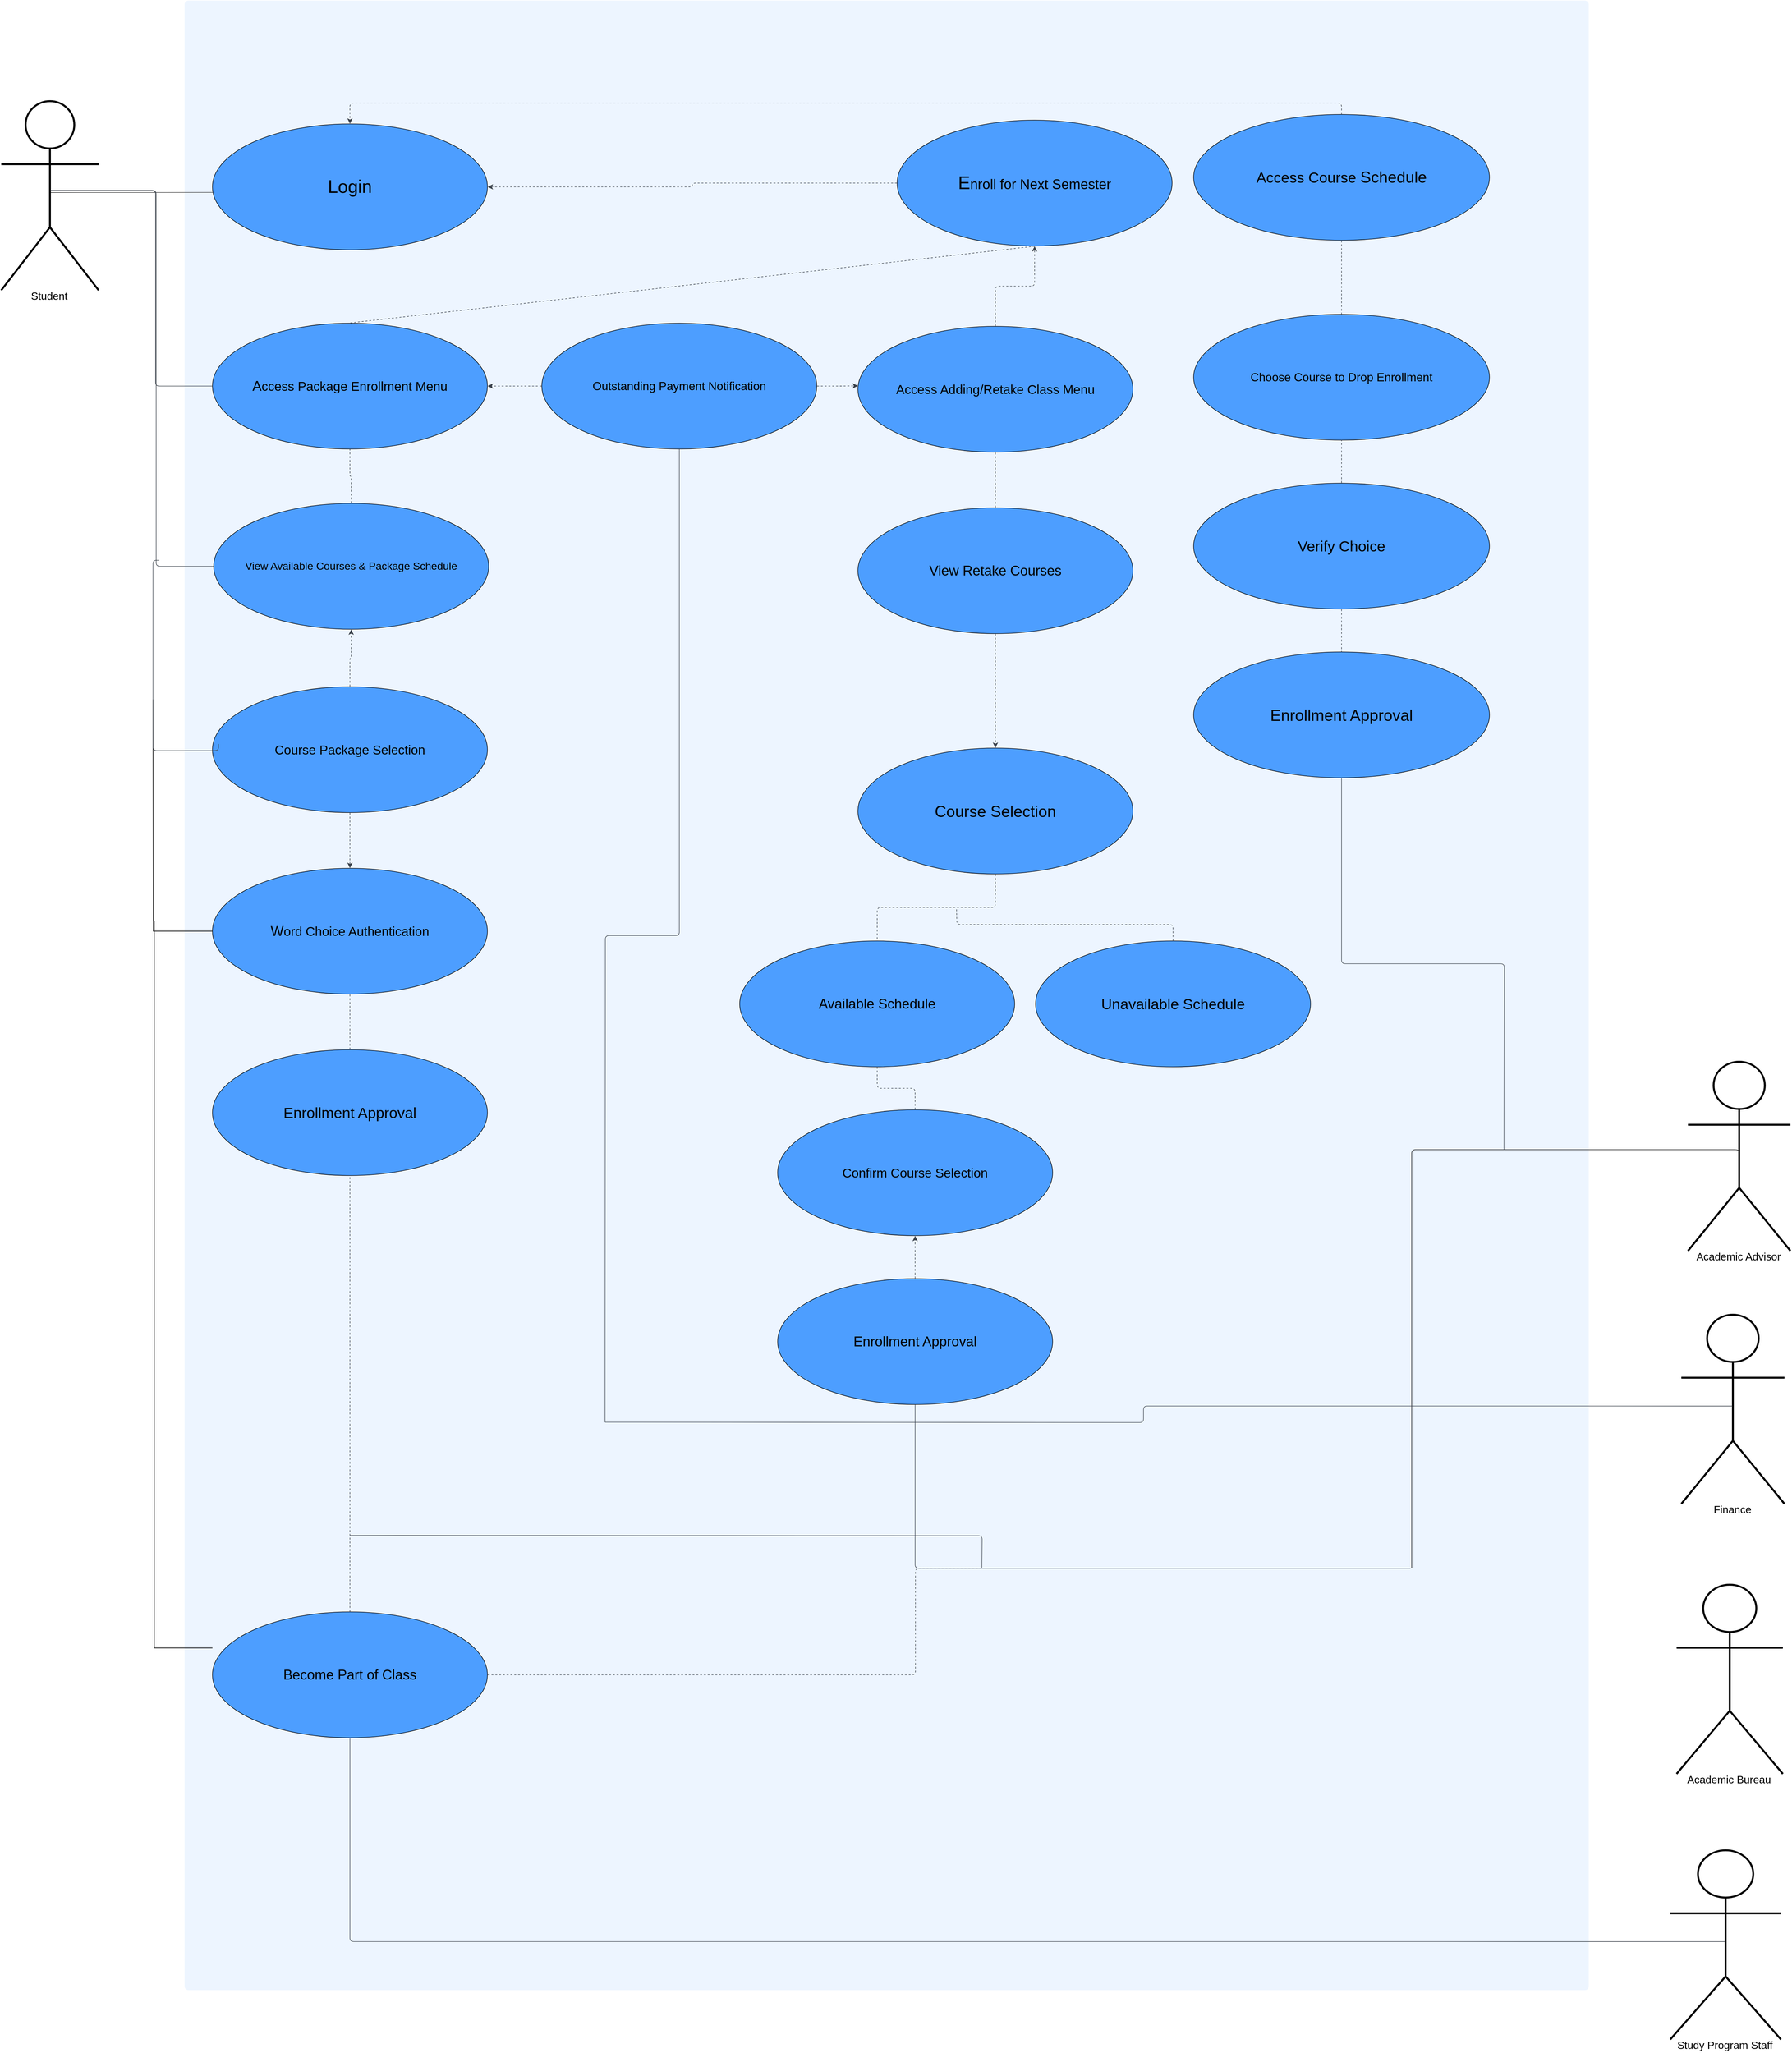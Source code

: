 <mxfile version="24.7.16">
  <diagram name="Page-1" id="lxY60lxOsvAo_GrXsBqA">
    <mxGraphModel dx="4814" dy="3576" grid="1" gridSize="10" guides="1" tooltips="1" connect="1" arrows="1" fold="1" page="1" pageScale="1" pageWidth="827" pageHeight="1169" math="0" shadow="0">
      <root>
        <mxCell id="0" />
        <mxCell id="1" parent="0" />
        <mxCell id="rFcbcZA7tnN4Nl_FqH_b-3" value="Enrollment System" style="html=1;overflow=block;blockSpacing=1;whiteSpace=wrap;container=1;pointerEvents=0;collapsible=0;recursiveResize=0;fontSize=23.3;fontColor=default;fontStyle=1;align=center;spacing=0;strokeOpacity=0;fillOpacity=100;rounded=1;absoluteArcSize=1;arcSize=12;fillColor=#edf5ff;strokeWidth=0.8;lucidId=5kW~T0bSUPbt;" vertex="1" parent="1">
          <mxGeometry x="-1370" y="-1605" width="2221" height="3146" as="geometry" />
        </mxCell>
        <mxCell id="rFcbcZA7tnN4Nl_FqH_b-4" value="" style="html=1;jettySize=18;whiteSpace=wrap;fontSize=13;strokeColor=#333333;strokeOpacity=100;strokeWidth=0.8;rounded=1;arcSize=24;edgeStyle=orthogonalEdgeStyle;startArrow=none;endArrow=none;exitX=0.506;exitY=0.483;exitPerimeter=0;entryX=0.001;entryY=0.544;entryPerimeter=0;lucidId=5kW~.Wv4di8C;" edge="1" parent="1" source="rFcbcZA7tnN4Nl_FqH_b-7" target="rFcbcZA7tnN4Nl_FqH_b-6">
          <mxGeometry width="100" height="100" relative="1" as="geometry">
            <Array as="points" />
          </mxGeometry>
        </mxCell>
        <mxCell id="rFcbcZA7tnN4Nl_FqH_b-5" value="Academic Advisor" style="html=1;overflow=block;blockSpacing=1;shape=umlActor;labelPosition=center;verticalLabelPosition=bottom;verticalAlign=top;whiteSpace=nowrap;fontSize=16.8;align=center;spacing=0;strokeOpacity=100;rounded=1;absoluteArcSize=1;arcSize=9;strokeWidth=3;lucidId=5kW~CI8UvbwS;" vertex="1" parent="1">
          <mxGeometry x="1008" y="73" width="162" height="299" as="geometry" />
        </mxCell>
        <mxCell id="rFcbcZA7tnN4Nl_FqH_b-6" value="&lt;div style=&quot;display: flex; justify-content: center; text-align: center; align-items: baseline; font-size: 0; line-height: 1.25;margin-top: -2px;&quot;&gt;&lt;span&gt;&lt;span style=&quot;font-size:28.5px;color:#000000;&quot;&gt;L&lt;/span&gt;&lt;span style=&quot;font-size:28.5px;&quot;&gt;ogin&lt;/span&gt;&lt;/span&gt;&lt;/div&gt;" style="html=1;overflow=block;blockSpacing=1;whiteSpace=wrap;ellipse;fontSize=13;spacing=0;strokeOpacity=100;fillOpacity=100;rounded=1;absoluteArcSize=1;arcSize=12;fillColor=#4d9eff;strokeWidth=0.8;lucidId=5kW~gQxLFIzC;" vertex="1" parent="1">
          <mxGeometry x="-1326" y="-1410" width="435" height="199" as="geometry" />
        </mxCell>
        <mxCell id="rFcbcZA7tnN4Nl_FqH_b-7" value="Student" style="html=1;overflow=block;blockSpacing=1;shape=umlActor;labelPosition=center;verticalLabelPosition=bottom;verticalAlign=top;whiteSpace=nowrap;fontSize=16.8;align=center;spacing=0;strokeOpacity=100;rounded=1;absoluteArcSize=1;arcSize=9;strokeWidth=3;lucidId=5kW~g~UgVs0z;" vertex="1" parent="1">
          <mxGeometry x="-1660" y="-1446" width="154" height="299" as="geometry" />
        </mxCell>
        <mxCell id="rFcbcZA7tnN4Nl_FqH_b-8" value="Finance" style="html=1;overflow=block;blockSpacing=1;shape=umlActor;labelPosition=center;verticalLabelPosition=bottom;verticalAlign=top;whiteSpace=nowrap;fontSize=16.8;align=center;spacing=0;strokeOpacity=100;rounded=1;absoluteArcSize=1;arcSize=9;strokeWidth=3;lucidId=kyW~Z_Y~1PpW;" vertex="1" parent="1">
          <mxGeometry x="997.5" y="473" width="163" height="299" as="geometry" />
        </mxCell>
        <mxCell id="rFcbcZA7tnN4Nl_FqH_b-9" value="Academic Bureau" style="html=1;overflow=block;blockSpacing=1;shape=umlActor;labelPosition=center;verticalLabelPosition=bottom;verticalAlign=top;whiteSpace=nowrap;fontSize=16.8;align=center;spacing=0;strokeOpacity=100;rounded=1;absoluteArcSize=1;arcSize=9;strokeWidth=3;lucidId=qyW~lgGO4yqx;" vertex="1" parent="1">
          <mxGeometry x="990" y="900" width="168" height="299" as="geometry" />
        </mxCell>
        <mxCell id="rFcbcZA7tnN4Nl_FqH_b-10" value="Study Program Staff" style="html=1;overflow=block;blockSpacing=1;shape=umlActor;labelPosition=center;verticalLabelPosition=bottom;verticalAlign=top;whiteSpace=nowrap;fontSize=16.8;align=center;spacing=0;strokeOpacity=100;rounded=1;absoluteArcSize=1;arcSize=9;strokeWidth=3;lucidId=xyW~rgLsj21.;" vertex="1" parent="1">
          <mxGeometry x="980" y="1320" width="175" height="299" as="geometry" />
        </mxCell>
        <mxCell id="rFcbcZA7tnN4Nl_FqH_b-11" value="&lt;div style=&quot;display: flex; justify-content: center; text-align: center; align-items: baseline; font-size: 0; line-height: 1.25;margin-top: -2px;&quot;&gt;&lt;span&gt;&lt;span style=&quot;font-size:28.5px;&quot;&gt;E&lt;/span&gt;&lt;span style=&quot;font-size:21.8px;&quot;&gt;nroll for Next Semester&lt;/span&gt;&lt;/span&gt;&lt;/div&gt;" style="html=1;overflow=block;blockSpacing=1;whiteSpace=wrap;ellipse;fontSize=13;spacing=3.8;strokeOpacity=100;fillOpacity=100;rounded=1;absoluteArcSize=1;arcSize=12;fillColor=#4d9eff;strokeWidth=0.8;lucidId=PJW~YM8S56GB;" vertex="1" parent="1">
          <mxGeometry x="-243" y="-1416" width="435" height="199" as="geometry" />
        </mxCell>
        <mxCell id="rFcbcZA7tnN4Nl_FqH_b-12" value="&lt;div style=&quot;display: flex; justify-content: center; text-align: center; align-items: baseline; font-size: 0; line-height: 1.25;margin-top: -2px;&quot;&gt;&lt;span&gt;&lt;span style=&quot;font-size:21.8px;&quot;&gt;A&lt;/span&gt;&lt;span style=&quot;font-size:20.2px;&quot;&gt;ccess Package Enrollment Menu&lt;/span&gt;&lt;/span&gt;&lt;/div&gt;" style="html=1;overflow=block;blockSpacing=1;whiteSpace=wrap;ellipse;fontSize=13;spacing=3.8;strokeOpacity=100;fillOpacity=100;rounded=1;absoluteArcSize=1;arcSize=12;fillColor=#4d9eff;strokeWidth=0.8;lucidId=7LW~SKI3qSiJ;" vertex="1" parent="1">
          <mxGeometry x="-1326" y="-1095" width="435" height="199" as="geometry" />
        </mxCell>
        <mxCell id="rFcbcZA7tnN4Nl_FqH_b-13" value="" style="html=1;jettySize=18;whiteSpace=wrap;fontSize=13;strokeColor=#3a414a;strokeOpacity=100;dashed=1;fixDash=1;strokeWidth=0.8;rounded=0;endArrow=none;exitX=0.5;exitY=1.002;exitPerimeter=0;entryX=0.5;entryY=-0.002;entryPerimeter=0;lucidId=GMW~wTZk8eFk;" edge="1" parent="1" source="rFcbcZA7tnN4Nl_FqH_b-11" target="rFcbcZA7tnN4Nl_FqH_b-12">
          <mxGeometry width="100" height="100" relative="1" as="geometry">
            <Array as="points" />
          </mxGeometry>
        </mxCell>
        <mxCell id="rFcbcZA7tnN4Nl_FqH_b-14" value="" style="html=1;jettySize=18;whiteSpace=wrap;fontSize=13;strokeColor=#3a414a;strokeOpacity=100;dashed=1;fixDash=1;strokeWidth=0.8;rounded=1;arcSize=12;edgeStyle=orthogonalEdgeStyle;startArrow=none;exitX=-0.001;exitY=0.5;exitPerimeter=0;entryX=1.001;entryY=0.5;entryPerimeter=0;lucidId=QNW~nDw9EweU;" edge="1" parent="1" source="rFcbcZA7tnN4Nl_FqH_b-11" target="rFcbcZA7tnN4Nl_FqH_b-6">
          <mxGeometry width="100" height="100" relative="1" as="geometry">
            <Array as="points" />
          </mxGeometry>
        </mxCell>
        <mxCell id="rFcbcZA7tnN4Nl_FqH_b-15" value="View Available Courses &amp; Package Schedule" style="html=1;overflow=block;blockSpacing=1;whiteSpace=wrap;ellipse;fontSize=16.8;spacing=3.8;strokeOpacity=100;fillOpacity=100;rounded=1;absoluteArcSize=1;arcSize=12;fillColor=#4d9eff;strokeWidth=0.8;lucidId=waX~pXE7wC6G;" vertex="1" parent="1">
          <mxGeometry x="-1324" y="-810" width="435" height="199" as="geometry" />
        </mxCell>
        <mxCell id="rFcbcZA7tnN4Nl_FqH_b-16" value="Course Package Selection" style="html=1;overflow=block;blockSpacing=1;whiteSpace=wrap;ellipse;fontSize=20.2;spacing=3.8;strokeOpacity=100;fillOpacity=100;rounded=1;absoluteArcSize=1;arcSize=12;fillColor=#4d9eff;strokeWidth=0.8;lucidId=riX~.y.Lvdgz;" vertex="1" parent="1">
          <mxGeometry x="-1326" y="-520" width="435" height="199" as="geometry" />
        </mxCell>
        <mxCell id="rFcbcZA7tnN4Nl_FqH_b-17" value="Access Adding/Retake Class  Menu" style="html=1;overflow=block;blockSpacing=1;whiteSpace=wrap;ellipse;fontSize=20.2;spacing=3.8;strokeOpacity=100;fillOpacity=100;rounded=1;absoluteArcSize=1;arcSize=12;fillColor=#4d9eff;strokeWidth=0.8;lucidId=i0X~6kmm7gVD;" vertex="1" parent="1">
          <mxGeometry x="-305" y="-1090" width="435" height="199" as="geometry" />
        </mxCell>
        <mxCell id="rFcbcZA7tnN4Nl_FqH_b-18" value="" style="html=1;jettySize=18;whiteSpace=wrap;fontSize=13;strokeColor=#3a414a;strokeOpacity=100;dashed=1;fixDash=1;strokeWidth=0.8;rounded=1;arcSize=12;edgeStyle=orthogonalEdgeStyle;startArrow=none;exitX=0.5;exitY=-0.002;exitPerimeter=0;entryX=0.5;entryY=1.002;entryPerimeter=0;lucidId=T0X~xo_s88y1;" edge="1" parent="1" source="rFcbcZA7tnN4Nl_FqH_b-17" target="rFcbcZA7tnN4Nl_FqH_b-11">
          <mxGeometry width="100" height="100" relative="1" as="geometry">
            <Array as="points" />
          </mxGeometry>
        </mxCell>
        <mxCell id="rFcbcZA7tnN4Nl_FqH_b-19" value="View Retake Courses" style="html=1;overflow=block;blockSpacing=1;whiteSpace=wrap;ellipse;fontSize=21.8;spacing=3.8;strokeOpacity=100;fillOpacity=100;rounded=1;absoluteArcSize=1;arcSize=12;fillColor=#4d9eff;strokeWidth=0.8;lucidId=RdY~nqZYyb9C;" vertex="1" parent="1">
          <mxGeometry x="-305" y="-803" width="435" height="199" as="geometry" />
        </mxCell>
        <mxCell id="rFcbcZA7tnN4Nl_FqH_b-20" value="Course Selection" style="html=1;overflow=block;blockSpacing=1;whiteSpace=wrap;ellipse;fontSize=25.2;spacing=3.8;strokeOpacity=100;fillOpacity=100;rounded=1;absoluteArcSize=1;arcSize=12;fillColor=#4d9eff;strokeWidth=0.8;lucidId=RdY~uN-bglrE;" vertex="1" parent="1">
          <mxGeometry x="-305" y="-423" width="435" height="199" as="geometry" />
        </mxCell>
        <mxCell id="rFcbcZA7tnN4Nl_FqH_b-21" value="" style="html=1;jettySize=18;whiteSpace=wrap;fontSize=13;strokeColor=#3a414a;strokeOpacity=100;dashed=1;fixDash=1;strokeWidth=0.8;rounded=1;arcSize=12;edgeStyle=orthogonalEdgeStyle;endArrow=none;exitX=0.5;exitY=1.002;exitPerimeter=0;entryX=0.5;entryY=-0.002;entryPerimeter=0;lucidId=RdY~DgfIyk0T;" edge="1" parent="1" source="rFcbcZA7tnN4Nl_FqH_b-20" target="rFcbcZA7tnN4Nl_FqH_b-22">
          <mxGeometry width="100" height="100" relative="1" as="geometry">
            <Array as="points" />
          </mxGeometry>
        </mxCell>
        <mxCell id="rFcbcZA7tnN4Nl_FqH_b-22" value="Available Schedule" style="html=1;overflow=block;blockSpacing=1;whiteSpace=wrap;ellipse;fontSize=21.8;spacing=3.8;strokeOpacity=100;fillOpacity=100;rounded=1;absoluteArcSize=1;arcSize=12;fillColor=#4d9eff;strokeWidth=0.8;lucidId=dIY~kzbBoCHS;" vertex="1" parent="1">
          <mxGeometry x="-492" y="-118" width="435" height="199" as="geometry" />
        </mxCell>
        <mxCell id="rFcbcZA7tnN4Nl_FqH_b-23" value="Confirm Course Selection" style="html=1;overflow=block;blockSpacing=1;whiteSpace=wrap;ellipse;fontSize=20.2;spacing=3.8;strokeOpacity=100;fillOpacity=100;rounded=1;absoluteArcSize=1;arcSize=12;fillColor=#4d9eff;strokeWidth=0.8;lucidId=rWY~T64NBLXX;" vertex="1" parent="1">
          <mxGeometry x="-432" y="149" width="435" height="199" as="geometry" />
        </mxCell>
        <mxCell id="rFcbcZA7tnN4Nl_FqH_b-24" value="Unavailable Schedule" style="html=1;overflow=block;blockSpacing=1;whiteSpace=wrap;ellipse;fontSize=23.5;spacing=3.8;strokeOpacity=100;fillOpacity=100;rounded=1;absoluteArcSize=1;arcSize=12;fillColor=#4d9eff;strokeWidth=0.8;lucidId=w1Y~U66pantf;" vertex="1" parent="1">
          <mxGeometry x="-24" y="-118" width="435" height="199" as="geometry" />
        </mxCell>
        <mxCell id="rFcbcZA7tnN4Nl_FqH_b-25" value="" style="html=1;jettySize=18;whiteSpace=wrap;fontSize=13;strokeColor=#3a414a;strokeOpacity=100;dashed=1;fixDash=1;strokeWidth=0.8;rounded=1;arcSize=12;edgeStyle=orthogonalEdgeStyle;startArrow=none;endArrow=none;exitX=0.5;exitY=-0.002;exitPerimeter=0;lucidId=R2Y~~RTGFgjY;" edge="1" parent="1" source="rFcbcZA7tnN4Nl_FqH_b-24">
          <mxGeometry width="100" height="100" relative="1" as="geometry">
            <Array as="points" />
            <mxPoint x="-149" y="-171" as="targetPoint" />
          </mxGeometry>
        </mxCell>
        <mxCell id="rFcbcZA7tnN4Nl_FqH_b-26" value="" style="html=1;jettySize=18;whiteSpace=wrap;fontSize=13;strokeColor=#3a414a;strokeOpacity=100;dashed=1;fixDash=1;strokeWidth=0.8;rounded=1;arcSize=12;edgeStyle=orthogonalEdgeStyle;endArrow=none;exitX=0.5;exitY=-0.002;exitPerimeter=0;entryX=0.5;entryY=1.002;entryPerimeter=0;lucidId=kPnaphxNM7dR;" edge="1" parent="1" source="rFcbcZA7tnN4Nl_FqH_b-23" target="rFcbcZA7tnN4Nl_FqH_b-22">
          <mxGeometry width="100" height="100" relative="1" as="geometry">
            <Array as="points" />
          </mxGeometry>
        </mxCell>
        <mxCell id="rFcbcZA7tnN4Nl_FqH_b-27" value="" style="html=1;jettySize=18;whiteSpace=wrap;fontSize=13;strokeColor=#3a414a;strokeOpacity=100;dashed=1;fixDash=1;strokeWidth=0.8;rounded=1;arcSize=12;edgeStyle=orthogonalEdgeStyle;endArrow=none;exitX=0.5;exitY=-0.002;exitPerimeter=0;entryX=0.5;entryY=1.002;entryPerimeter=0;lucidId=J0nafZrrM~2T;" edge="1" parent="1" source="rFcbcZA7tnN4Nl_FqH_b-19" target="rFcbcZA7tnN4Nl_FqH_b-17">
          <mxGeometry width="100" height="100" relative="1" as="geometry">
            <Array as="points" />
          </mxGeometry>
        </mxCell>
        <mxCell id="rFcbcZA7tnN4Nl_FqH_b-28" value="" style="html=1;jettySize=18;whiteSpace=wrap;fontSize=13;strokeColor=#3a414a;strokeOpacity=100;dashed=1;fixDash=1;strokeWidth=0.8;rounded=1;arcSize=12;edgeStyle=orthogonalEdgeStyle;startArrow=none;exitX=0.5;exitY=1.002;exitPerimeter=0;entryX=0.5;entryY=-0.002;entryPerimeter=0;lucidId=60nalCUxcx2g;" edge="1" parent="1" source="rFcbcZA7tnN4Nl_FqH_b-19" target="rFcbcZA7tnN4Nl_FqH_b-20">
          <mxGeometry width="100" height="100" relative="1" as="geometry">
            <Array as="points" />
          </mxGeometry>
        </mxCell>
        <mxCell id="rFcbcZA7tnN4Nl_FqH_b-29" value="&lt;div style=&quot;display: flex; justify-content: center; text-align: center; align-items: baseline; font-size: 0; line-height: 1.25;margin-top: -2px;&quot;&gt;&lt;span&gt;&lt;span style=&quot;font-size:23.5px;&quot;&gt;Access Course &lt;/span&gt;&lt;span style=&quot;font-size:25.2px;&quot;&gt;Schedule&lt;/span&gt;&lt;/span&gt;&lt;/div&gt;" style="html=1;overflow=block;blockSpacing=1;whiteSpace=wrap;ellipse;fontSize=13;spacing=3.8;strokeOpacity=100;fillOpacity=100;rounded=1;absoluteArcSize=1;arcSize=12;fillColor=#4d9eff;strokeWidth=0.8;lucidId=dHwa_49ffQqK;" vertex="1" parent="1">
          <mxGeometry x="226" y="-1425" width="468" height="199" as="geometry" />
        </mxCell>
        <mxCell id="rFcbcZA7tnN4Nl_FqH_b-30" value="" style="html=1;jettySize=18;whiteSpace=wrap;fontSize=13;strokeColor=#3a414a;strokeOpacity=100;dashed=1;fixDash=1;strokeWidth=0.8;rounded=1;arcSize=12;edgeStyle=orthogonalEdgeStyle;startArrow=none;exitX=0.5;exitY=-0.002;exitPerimeter=0;entryX=0.5;entryY=-0.002;entryPerimeter=0;lucidId=RHwapz4pPDo_;" edge="1" parent="1" source="rFcbcZA7tnN4Nl_FqH_b-29" target="rFcbcZA7tnN4Nl_FqH_b-6">
          <mxGeometry width="100" height="100" relative="1" as="geometry">
            <Array as="points" />
          </mxGeometry>
        </mxCell>
        <mxCell id="rFcbcZA7tnN4Nl_FqH_b-31" value="" style="html=1;jettySize=18;whiteSpace=wrap;fontSize=13;strokeColor=#3a414a;strokeOpacity=100;strokeWidth=0.8;rounded=1;arcSize=12;edgeStyle=orthogonalEdgeStyle;startArrow=none;endArrow=none;lucidId=iKwaVoq95hKm;" edge="1" parent="1">
          <mxGeometry width="100" height="100" relative="1" as="geometry">
            <Array as="points" />
            <mxPoint x="-25" y="-1195" as="sourcePoint" />
            <mxPoint x="-25" y="-1195" as="targetPoint" />
          </mxGeometry>
        </mxCell>
        <mxCell id="rFcbcZA7tnN4Nl_FqH_b-32" value="Choose Course to Drop Enrollment" style="html=1;overflow=block;blockSpacing=1;whiteSpace=wrap;ellipse;fontSize=18.5;spacing=3.8;strokeOpacity=100;fillOpacity=100;rounded=1;absoluteArcSize=1;arcSize=12;fillColor=#4d9eff;strokeWidth=0.8;lucidId=tLwaGiFCzI~3;" vertex="1" parent="1">
          <mxGeometry x="226" y="-1109" width="468" height="199" as="geometry" />
        </mxCell>
        <mxCell id="rFcbcZA7tnN4Nl_FqH_b-33" value="" style="html=1;jettySize=18;whiteSpace=wrap;fontSize=13;strokeColor=#3a414a;strokeOpacity=100;dashed=1;fixDash=1;strokeWidth=0.8;rounded=1;arcSize=12;edgeStyle=orthogonalEdgeStyle;endArrow=none;exitX=0.5;exitY=1.002;exitPerimeter=0;entryX=0.5;entryY=-0.002;entryPerimeter=0;lucidId=dKBaOSR6IXOj;" edge="1" parent="1" source="rFcbcZA7tnN4Nl_FqH_b-29" target="rFcbcZA7tnN4Nl_FqH_b-32">
          <mxGeometry width="100" height="100" relative="1" as="geometry">
            <Array as="points" />
          </mxGeometry>
        </mxCell>
        <mxCell id="rFcbcZA7tnN4Nl_FqH_b-34" value="Enrollment Approval" style="html=1;overflow=block;blockSpacing=1;whiteSpace=wrap;ellipse;fontSize=23.5;spacing=3.8;strokeOpacity=100;fillOpacity=100;rounded=1;absoluteArcSize=1;arcSize=12;fillColor=#4d9eff;strokeWidth=0.8;lucidId=aNBaeQc_wbT6;" vertex="1" parent="1">
          <mxGeometry x="-1326" y="54" width="435" height="199" as="geometry" />
        </mxCell>
        <mxCell id="rFcbcZA7tnN4Nl_FqH_b-35" value="" style="html=1;jettySize=18;whiteSpace=wrap;fontSize=13;strokeOpacity=100;strokeWidth=0.8;rounded=1;arcSize=12;edgeStyle=orthogonalEdgeStyle;startArrow=none;endArrow=none;exitX=0.494;exitY=0.483;exitPerimeter=0;lucidId=ZNBaFSypohTd;" edge="1" parent="1" source="rFcbcZA7tnN4Nl_FqH_b-5">
          <mxGeometry width="100" height="100" relative="1" as="geometry">
            <Array as="points">
              <mxPoint x="571" y="212" />
            </Array>
            <mxPoint x="571" y="874" as="targetPoint" />
          </mxGeometry>
        </mxCell>
        <mxCell id="uWiAfuN3uBDaRj_mAeqv-6" style="edgeStyle=orthogonalEdgeStyle;rounded=0;orthogonalLoop=1;jettySize=auto;html=1;endArrow=none;endFill=0;" edge="1" parent="1" source="rFcbcZA7tnN4Nl_FqH_b-36">
          <mxGeometry relative="1" as="geometry">
            <mxPoint x="-1420" y="-500" as="targetPoint" />
          </mxGeometry>
        </mxCell>
        <mxCell id="rFcbcZA7tnN4Nl_FqH_b-36" value="&lt;div style=&quot;display: flex; justify-content: center; text-align: center; align-items: baseline; font-size: 0; line-height: 1.25;margin-top: -2px;&quot;&gt;&lt;span&gt;&lt;span style=&quot;font-size:21.8px;&quot;&gt;W&lt;/span&gt;&lt;span style=&quot;font-size:20.2px;&quot;&gt;ord Choice Authentication&lt;/span&gt;&lt;/span&gt;&lt;/div&gt;" style="html=1;overflow=block;blockSpacing=1;whiteSpace=wrap;ellipse;fontSize=13;spacing=3.8;strokeOpacity=100;fillOpacity=100;rounded=1;absoluteArcSize=1;arcSize=12;fillColor=#4d9eff;strokeWidth=0.8;lucidId=vPBaIPvkbuPE;" vertex="1" parent="1">
          <mxGeometry x="-1326" y="-233" width="435" height="199" as="geometry" />
        </mxCell>
        <mxCell id="rFcbcZA7tnN4Nl_FqH_b-37" value="" style="html=1;jettySize=18;whiteSpace=wrap;fontSize=13;strokeColor=#3a414a;strokeOpacity=100;dashed=1;fixDash=1;strokeWidth=0.8;rounded=1;arcSize=12;edgeStyle=orthogonalEdgeStyle;endArrow=none;exitX=0.5;exitY=-0.002;exitPerimeter=0;entryX=0.5;entryY=1.002;entryPerimeter=0;lucidId=KvCataMFhNd5;" edge="1" parent="1" source="rFcbcZA7tnN4Nl_FqH_b-34" target="rFcbcZA7tnN4Nl_FqH_b-36">
          <mxGeometry width="100" height="100" relative="1" as="geometry">
            <Array as="points" />
          </mxGeometry>
        </mxCell>
        <mxCell id="rFcbcZA7tnN4Nl_FqH_b-38" value="Verify Choice" style="html=1;overflow=block;blockSpacing=1;whiteSpace=wrap;ellipse;fontSize=23.5;spacing=3.8;strokeOpacity=100;fillOpacity=100;rounded=1;absoluteArcSize=1;arcSize=12;fillColor=#4d9eff;strokeWidth=0.8;lucidId=X2Dai9z-_evk;" vertex="1" parent="1">
          <mxGeometry x="226" y="-842" width="468" height="199" as="geometry" />
        </mxCell>
        <mxCell id="rFcbcZA7tnN4Nl_FqH_b-39" value="" style="html=1;jettySize=18;whiteSpace=wrap;fontSize=13;strokeColor=#3a414a;strokeOpacity=100;dashed=1;fixDash=1;strokeWidth=0.8;rounded=1;arcSize=12;edgeStyle=orthogonalEdgeStyle;endArrow=none;exitX=0.5;exitY=-0.002;exitPerimeter=0;entryX=0.5;entryY=1.002;entryPerimeter=0;lucidId=k4Da-4GecSN7;" edge="1" parent="1" source="rFcbcZA7tnN4Nl_FqH_b-38" target="rFcbcZA7tnN4Nl_FqH_b-32">
          <mxGeometry width="100" height="100" relative="1" as="geometry">
            <Array as="points" />
          </mxGeometry>
        </mxCell>
        <mxCell id="rFcbcZA7tnN4Nl_FqH_b-40" value="" style="html=1;jettySize=18;whiteSpace=wrap;fontSize=13;strokeColor=#3a414a;strokeOpacity=100;dashed=1;fixDash=1;strokeWidth=0.8;rounded=1;arcSize=12;edgeStyle=orthogonalEdgeStyle;endArrow=none;exitX=0.5;exitY=-0.002;exitPerimeter=0;entryX=0.5;entryY=1.002;entryPerimeter=0;lucidId=b5Dah~WY6gT6;" edge="1" parent="1" source="rFcbcZA7tnN4Nl_FqH_b-15" target="rFcbcZA7tnN4Nl_FqH_b-12">
          <mxGeometry width="100" height="100" relative="1" as="geometry">
            <Array as="points" />
          </mxGeometry>
        </mxCell>
        <mxCell id="rFcbcZA7tnN4Nl_FqH_b-41" value="" style="html=1;jettySize=18;whiteSpace=wrap;fontSize=13;strokeColor=#3a414a;strokeOpacity=100;dashed=1;fixDash=1;strokeWidth=0.8;rounded=1;arcSize=12;edgeStyle=orthogonalEdgeStyle;startArrow=none;exitX=0.5;exitY=-0.002;exitPerimeter=0;entryX=0.5;entryY=1.002;entryPerimeter=0;lucidId=x5DaFGs9Fa_d;" edge="1" parent="1" source="rFcbcZA7tnN4Nl_FqH_b-16" target="rFcbcZA7tnN4Nl_FqH_b-15">
          <mxGeometry width="100" height="100" relative="1" as="geometry">
            <Array as="points" />
          </mxGeometry>
        </mxCell>
        <mxCell id="rFcbcZA7tnN4Nl_FqH_b-42" value="" style="html=1;jettySize=18;whiteSpace=wrap;fontSize=13;strokeColor=#3a414a;strokeOpacity=100;dashed=1;fixDash=1;strokeWidth=0.8;rounded=1;arcSize=12;edgeStyle=orthogonalEdgeStyle;startArrow=none;exitX=0.5;exitY=1.002;exitPerimeter=0;entryX=0.5;entryY=-0.002;entryPerimeter=0;lucidId=r.DaCcFDWTS0;" edge="1" parent="1" source="rFcbcZA7tnN4Nl_FqH_b-16" target="rFcbcZA7tnN4Nl_FqH_b-36">
          <mxGeometry width="100" height="100" relative="1" as="geometry">
            <Array as="points" />
          </mxGeometry>
        </mxCell>
        <mxCell id="rFcbcZA7tnN4Nl_FqH_b-43" value="Enrollment Approval" style="html=1;overflow=block;blockSpacing=1;whiteSpace=wrap;ellipse;fontSize=21.8;spacing=3.8;strokeOpacity=100;fillOpacity=100;rounded=1;absoluteArcSize=1;arcSize=12;fillColor=#4d9eff;strokeWidth=0.8;lucidId=w~DaVxw38Ijn;" vertex="1" parent="1">
          <mxGeometry x="-432" y="416" width="435" height="199" as="geometry" />
        </mxCell>
        <mxCell id="rFcbcZA7tnN4Nl_FqH_b-44" value="" style="html=1;jettySize=18;whiteSpace=wrap;fontSize=13;strokeColor=#3a414a;strokeOpacity=100;dashed=1;fixDash=1;strokeWidth=0.8;rounded=1;arcSize=12;edgeStyle=orthogonalEdgeStyle;startArrow=none;exitX=0.5;exitY=-0.002;exitPerimeter=0;entryX=0.5;entryY=1.002;entryPerimeter=0;lucidId=D~Da.KciQGab;" edge="1" parent="1" source="rFcbcZA7tnN4Nl_FqH_b-43" target="rFcbcZA7tnN4Nl_FqH_b-23">
          <mxGeometry width="100" height="100" relative="1" as="geometry">
            <Array as="points" />
          </mxGeometry>
        </mxCell>
        <mxCell id="rFcbcZA7tnN4Nl_FqH_b-45" value="" style="html=1;jettySize=18;whiteSpace=wrap;fontSize=13;strokeColor=#3a414a;strokeOpacity=100;strokeWidth=0.8;rounded=1;arcSize=12;edgeStyle=orthogonalEdgeStyle;startArrow=none;endArrow=none;lucidId=faEaoJuHF7dw;" edge="1" parent="1">
          <mxGeometry width="100" height="100" relative="1" as="geometry">
            <Array as="points" />
            <mxPoint x="-1108" y="822" as="sourcePoint" />
            <mxPoint x="-109" y="874" as="targetPoint" />
          </mxGeometry>
        </mxCell>
        <mxCell id="rFcbcZA7tnN4Nl_FqH_b-46" value="" style="html=1;jettySize=18;whiteSpace=wrap;fontSize=13;strokeColor=#3a414a;strokeOpacity=100;strokeWidth=0.8;rounded=1;arcSize=12;edgeStyle=orthogonalEdgeStyle;startArrow=none;endArrow=none;exitX=0.5;exitY=1.002;exitPerimeter=0;lucidId=4aEaGDxe-Rkh;" edge="1" parent="1" source="rFcbcZA7tnN4Nl_FqH_b-43">
          <mxGeometry width="100" height="100" relative="1" as="geometry">
            <Array as="points">
              <mxPoint x="-214" y="874" />
            </Array>
            <mxPoint x="569" y="874" as="targetPoint" />
          </mxGeometry>
        </mxCell>
        <mxCell id="rFcbcZA7tnN4Nl_FqH_b-47" value="Enrollment Approval" style="html=1;overflow=block;blockSpacing=1;whiteSpace=wrap;ellipse;fontSize=25.2;spacing=3.8;strokeOpacity=100;fillOpacity=100;rounded=1;absoluteArcSize=1;arcSize=12;fillColor=#4d9eff;strokeWidth=0.8;lucidId=ngEa-BiIlXEP;" vertex="1" parent="1">
          <mxGeometry x="226" y="-575" width="468" height="199" as="geometry" />
        </mxCell>
        <mxCell id="rFcbcZA7tnN4Nl_FqH_b-48" value="" style="html=1;jettySize=18;whiteSpace=wrap;fontSize=13;strokeColor=#3a414a;strokeOpacity=100;dashed=1;fixDash=1;strokeWidth=0.8;rounded=1;arcSize=12;edgeStyle=orthogonalEdgeStyle;endArrow=none;exitX=0.5;exitY=1.002;exitPerimeter=0;entryX=0.5;entryY=-0.002;entryPerimeter=0;lucidId=EgEa7VgSWWb6;" edge="1" parent="1" source="rFcbcZA7tnN4Nl_FqH_b-38" target="rFcbcZA7tnN4Nl_FqH_b-47">
          <mxGeometry width="100" height="100" relative="1" as="geometry">
            <Array as="points" />
          </mxGeometry>
        </mxCell>
        <mxCell id="rFcbcZA7tnN4Nl_FqH_b-49" value="" style="html=1;jettySize=18;whiteSpace=wrap;fontSize=13;strokeColor=#3a414a;strokeOpacity=100;strokeWidth=0.8;rounded=1;arcSize=12;edgeStyle=orthogonalEdgeStyle;startArrow=none;endArrow=none;exitX=0.5;exitY=1.002;exitPerimeter=0;lucidId=iiEa2Qq.yrxg;" edge="1" parent="1" source="rFcbcZA7tnN4Nl_FqH_b-47">
          <mxGeometry width="100" height="100" relative="1" as="geometry">
            <Array as="points" />
            <mxPoint x="717" y="212" as="targetPoint" />
          </mxGeometry>
        </mxCell>
        <mxCell id="rFcbcZA7tnN4Nl_FqH_b-50" value="Outstanding Payment Notification" style="html=1;overflow=block;blockSpacing=1;whiteSpace=wrap;ellipse;fontSize=18.5;spacing=3.8;strokeOpacity=100;fillOpacity=100;rounded=1;absoluteArcSize=1;arcSize=12;fillColor=#4d9eff;strokeWidth=0.8;lucidId=SpEacaS6xLzE;" vertex="1" parent="1">
          <mxGeometry x="-805" y="-1095" width="435" height="199" as="geometry" />
        </mxCell>
        <mxCell id="rFcbcZA7tnN4Nl_FqH_b-51" value="" style="html=1;jettySize=18;whiteSpace=wrap;fontSize=13;strokeColor=#3a414a;strokeOpacity=100;dashed=1;fixDash=1;strokeWidth=0.8;rounded=1;arcSize=12;edgeStyle=orthogonalEdgeStyle;startArrow=none;exitX=-0.001;exitY=0.5;exitPerimeter=0;entryX=1.001;entryY=0.5;entryPerimeter=0;lucidId=6pEaSyv2y~EC;" edge="1" parent="1" source="rFcbcZA7tnN4Nl_FqH_b-50" target="rFcbcZA7tnN4Nl_FqH_b-12">
          <mxGeometry width="100" height="100" relative="1" as="geometry">
            <Array as="points" />
          </mxGeometry>
        </mxCell>
        <mxCell id="rFcbcZA7tnN4Nl_FqH_b-52" value="" style="html=1;jettySize=18;whiteSpace=wrap;fontSize=13;strokeColor=#3a414a;strokeOpacity=100;dashed=1;fixDash=1;strokeWidth=0.8;rounded=1;arcSize=12;edgeStyle=orthogonalEdgeStyle;startArrow=none;exitX=1.001;exitY=0.5;exitPerimeter=0;entryX=0;entryY=0.473;entryPerimeter=0;lucidId=jqEaU7vYpa~0;" edge="1" parent="1" source="rFcbcZA7tnN4Nl_FqH_b-50" target="rFcbcZA7tnN4Nl_FqH_b-17">
          <mxGeometry width="100" height="100" relative="1" as="geometry">
            <Array as="points" />
          </mxGeometry>
        </mxCell>
        <mxCell id="rFcbcZA7tnN4Nl_FqH_b-53" value="" style="html=1;jettySize=18;whiteSpace=wrap;fontSize=13;strokeColor=#3a414a;strokeOpacity=100;strokeWidth=0.8;rounded=1;arcSize=12;edgeStyle=orthogonalEdgeStyle;startArrow=none;endArrow=none;exitX=0.494;exitY=0.483;exitPerimeter=0;lucidId=ZuEajyJ9FLHC;" edge="1" parent="1" source="rFcbcZA7tnN4Nl_FqH_b-8">
          <mxGeometry width="100" height="100" relative="1" as="geometry">
            <Array as="points" />
            <mxPoint x="-705" y="643" as="targetPoint" />
          </mxGeometry>
        </mxCell>
        <mxCell id="rFcbcZA7tnN4Nl_FqH_b-54" value="" style="html=1;jettySize=18;whiteSpace=wrap;fontSize=13;strokeColor=#3a414a;strokeOpacity=100;strokeWidth=0.8;rounded=1;arcSize=12;edgeStyle=orthogonalEdgeStyle;startArrow=none;endArrow=none;exitX=0.5;exitY=1.002;exitPerimeter=0;lucidId=4uEao5r.9fXz;" edge="1" parent="1" source="rFcbcZA7tnN4Nl_FqH_b-50">
          <mxGeometry width="100" height="100" relative="1" as="geometry">
            <Array as="points" />
            <mxPoint x="-705" y="643" as="targetPoint" />
          </mxGeometry>
        </mxCell>
        <mxCell id="rFcbcZA7tnN4Nl_FqH_b-55" value="Become Part of Class" style="html=1;overflow=block;blockSpacing=1;whiteSpace=wrap;ellipse;fontSize=21.8;fontColor=default;spacing=0;strokeOpacity=100;fillOpacity=100;rounded=1;absoluteArcSize=1;arcSize=12;fillColor=#4d9eff;strokeWidth=0.8;lucidId=exEaU0pXfe2h;" vertex="1" parent="1">
          <mxGeometry x="-1326" y="943" width="435" height="199" as="geometry" />
        </mxCell>
        <mxCell id="rFcbcZA7tnN4Nl_FqH_b-56" value="" style="html=1;jettySize=18;whiteSpace=wrap;fontSize=13;strokeColor=#3a414a;strokeOpacity=100;dashed=1;fixDash=1;strokeWidth=0.8;rounded=1;arcSize=12;edgeStyle=orthogonalEdgeStyle;endArrow=none;exitX=0.5;exitY=-0.002;exitPerimeter=0;entryX=0.5;entryY=1.002;entryPerimeter=0;lucidId=XBEaC-KSijrZ;" edge="1" parent="1" source="rFcbcZA7tnN4Nl_FqH_b-55" target="rFcbcZA7tnN4Nl_FqH_b-34">
          <mxGeometry width="100" height="100" relative="1" as="geometry">
            <Array as="points" />
          </mxGeometry>
        </mxCell>
        <mxCell id="rFcbcZA7tnN4Nl_FqH_b-57" value="" style="html=1;jettySize=18;whiteSpace=wrap;fontSize=13;strokeColor=#3a414a;strokeOpacity=100;dashed=1;fixDash=1;strokeWidth=0.8;rounded=1;arcSize=12;edgeStyle=orthogonalEdgeStyle;endArrow=none;exitX=1.001;exitY=0.5;exitPerimeter=0;lucidId=rCEadl_rHNPb;" edge="1" parent="1" source="rFcbcZA7tnN4Nl_FqH_b-55">
          <mxGeometry width="100" height="100" relative="1" as="geometry">
            <Array as="points">
              <mxPoint x="-214" y="1042" />
            </Array>
            <mxPoint x="-108" y="874" as="targetPoint" />
          </mxGeometry>
        </mxCell>
        <mxCell id="rFcbcZA7tnN4Nl_FqH_b-59" value="" style="html=1;jettySize=18;whiteSpace=wrap;fontSize=13;strokeColor=#3a414a;strokeOpacity=100;strokeWidth=0.8;rounded=1;arcSize=12;edgeStyle=orthogonalEdgeStyle;startArrow=none;endArrow=none;exitX=0.494;exitY=0.483;exitPerimeter=0;entryX=0.5;entryY=1.002;entryPerimeter=0;lucidId=P2FarP5i5hIZ;" edge="1" parent="1" source="rFcbcZA7tnN4Nl_FqH_b-10" target="rFcbcZA7tnN4Nl_FqH_b-55">
          <mxGeometry width="100" height="100" relative="1" as="geometry">
            <Array as="points" />
          </mxGeometry>
        </mxCell>
        <mxCell id="rFcbcZA7tnN4Nl_FqH_b-60" value="" style="html=1;jettySize=18;whiteSpace=wrap;fontSize=13;strokeColor=#3a414a;strokeOpacity=100;strokeWidth=0.8;rounded=1;arcSize=12;edgeStyle=orthogonalEdgeStyle;startArrow=none;endArrow=none;exitX=0.506;exitY=0.472;exitPerimeter=0;entryX=-0.001;entryY=0.5;entryPerimeter=0;lucidId=TAIanwOKzuXM;" edge="1" parent="1" source="rFcbcZA7tnN4Nl_FqH_b-7" target="rFcbcZA7tnN4Nl_FqH_b-12">
          <mxGeometry width="100" height="100" relative="1" as="geometry">
            <Array as="points" />
          </mxGeometry>
        </mxCell>
        <mxCell id="rFcbcZA7tnN4Nl_FqH_b-61" value="" style="html=1;jettySize=18;whiteSpace=wrap;fontSize=13;strokeColor=#3a414a;strokeOpacity=100;strokeWidth=0.8;rounded=1;arcSize=12;edgeStyle=orthogonalEdgeStyle;startArrow=none;endArrow=none;exitX=0.506;exitY=0.472;exitPerimeter=0;entryX=-0.001;entryY=0.5;entryPerimeter=0;lucidId=rBIarSiCiM1n;" edge="1" parent="1" source="rFcbcZA7tnN4Nl_FqH_b-7" target="rFcbcZA7tnN4Nl_FqH_b-15">
          <mxGeometry width="100" height="100" relative="1" as="geometry">
            <Array as="points" />
          </mxGeometry>
        </mxCell>
        <mxCell id="uWiAfuN3uBDaRj_mAeqv-5" value="" style="html=1;jettySize=18;whiteSpace=wrap;fontSize=13;strokeColor=#3a414a;strokeOpacity=100;strokeWidth=0.8;rounded=1;arcSize=12;edgeStyle=orthogonalEdgeStyle;startArrow=none;endArrow=none;exitX=-0.001;exitY=0.5;exitPerimeter=0;lucidId=LBIa5zRUtDD3;" edge="1" parent="1">
          <mxGeometry width="100" height="100" relative="1" as="geometry">
            <Array as="points">
              <mxPoint x="-1316" y="-419" />
              <mxPoint x="-1420" y="-419" />
              <mxPoint x="-1420" y="-720" />
            </Array>
            <mxPoint x="-1410" y="-720" as="targetPoint" />
            <mxPoint x="-1316.435" y="-429.5" as="sourcePoint" />
          </mxGeometry>
        </mxCell>
        <mxCell id="uWiAfuN3uBDaRj_mAeqv-8" style="edgeStyle=orthogonalEdgeStyle;rounded=0;orthogonalLoop=1;jettySize=auto;html=1;endArrow=none;endFill=0;" edge="1" parent="1">
          <mxGeometry relative="1" as="geometry">
            <mxPoint x="-1418" y="-150" as="targetPoint" />
            <mxPoint x="-1326.001" y="1000.0" as="sourcePoint" />
            <Array as="points">
              <mxPoint x="-1418.07" y="1000" />
            </Array>
          </mxGeometry>
        </mxCell>
      </root>
    </mxGraphModel>
  </diagram>
</mxfile>
